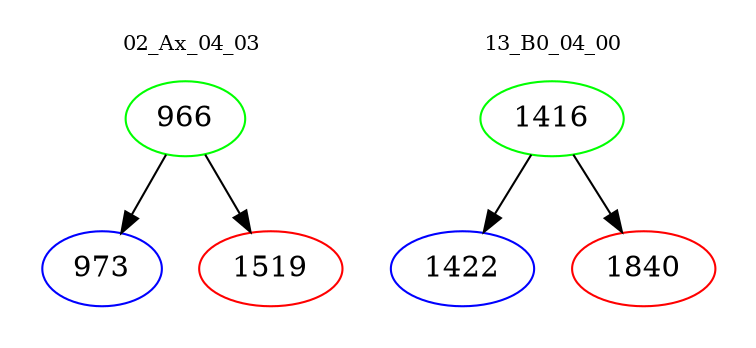 digraph{
subgraph cluster_0 {
color = white
label = "02_Ax_04_03";
fontsize=10;
T0_966 [label="966", color="green"]
T0_966 -> T0_973 [color="black"]
T0_973 [label="973", color="blue"]
T0_966 -> T0_1519 [color="black"]
T0_1519 [label="1519", color="red"]
}
subgraph cluster_1 {
color = white
label = "13_B0_04_00";
fontsize=10;
T1_1416 [label="1416", color="green"]
T1_1416 -> T1_1422 [color="black"]
T1_1422 [label="1422", color="blue"]
T1_1416 -> T1_1840 [color="black"]
T1_1840 [label="1840", color="red"]
}
}
